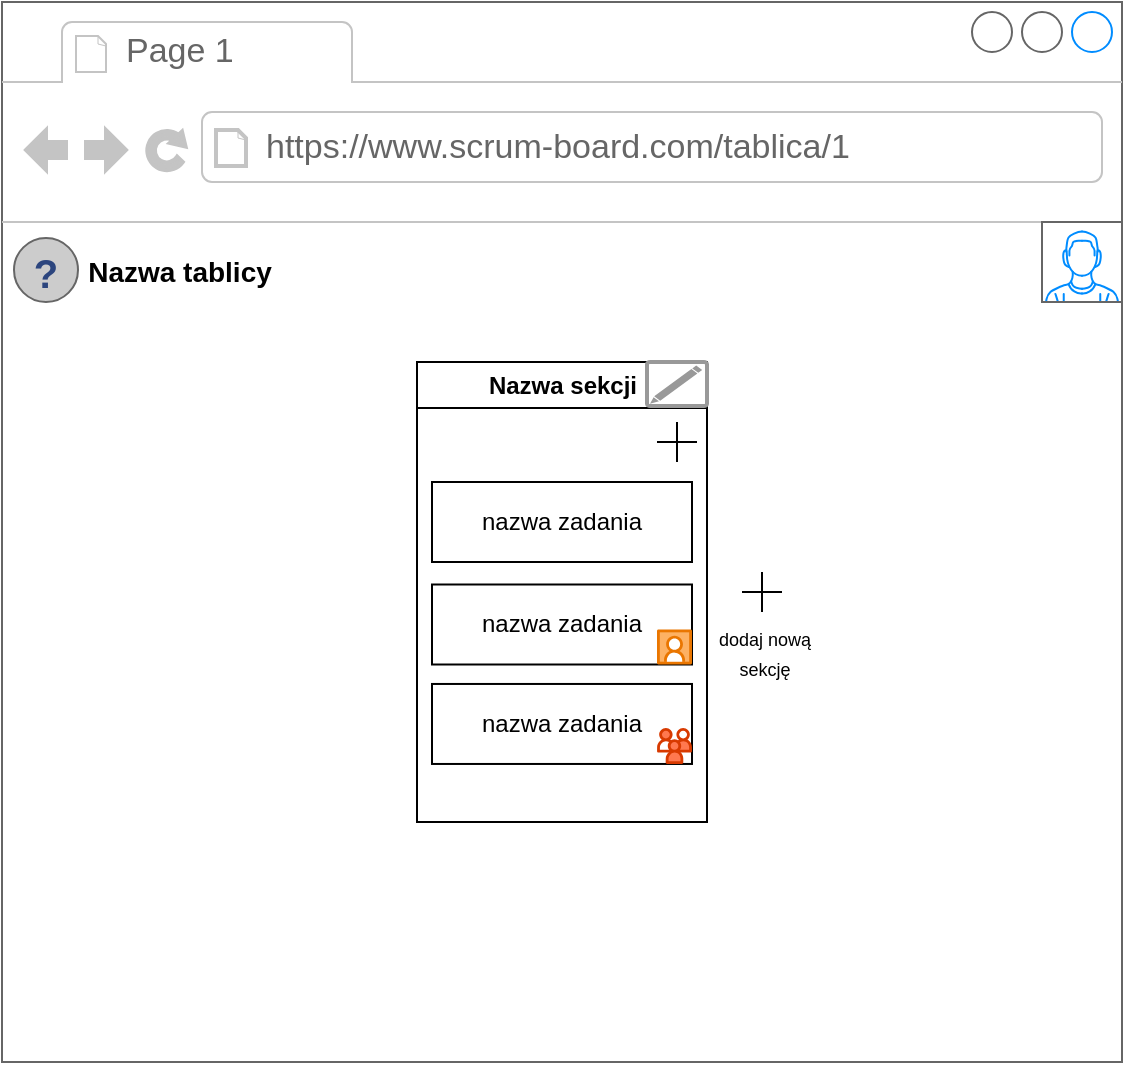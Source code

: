 <mxfile version="24.0.2" type="device" pages="2">
  <diagram name="Strona-1" id="AWiner5oOUAS1Hgjm13_">
    <mxGraphModel dx="1009" dy="550" grid="1" gridSize="10" guides="1" tooltips="1" connect="1" arrows="1" fold="1" page="1" pageScale="1" pageWidth="827" pageHeight="1169" math="0" shadow="0">
      <root>
        <mxCell id="0" />
        <mxCell id="1" parent="0" />
        <mxCell id="_uGei1udF8YWrSWECQ0q-1" value="" style="strokeWidth=1;shadow=0;dashed=0;align=center;html=1;shape=mxgraph.mockup.containers.browserWindow;rSize=0;strokeColor=#666666;strokeColor2=#008cff;strokeColor3=#c4c4c4;mainText=,;recursiveResize=0;" vertex="1" parent="1">
          <mxGeometry x="170" y="80" width="560" height="530" as="geometry" />
        </mxCell>
        <mxCell id="_uGei1udF8YWrSWECQ0q-2" value="Page 1" style="strokeWidth=1;shadow=0;dashed=0;align=center;html=1;shape=mxgraph.mockup.containers.anchor;fontSize=17;fontColor=#666666;align=left;whiteSpace=wrap;" vertex="1" parent="_uGei1udF8YWrSWECQ0q-1">
          <mxGeometry x="60" y="12" width="110" height="26" as="geometry" />
        </mxCell>
        <mxCell id="_uGei1udF8YWrSWECQ0q-3" value="https://www.scrum-board.com/tablica/1" style="strokeWidth=1;shadow=0;dashed=0;align=center;html=1;shape=mxgraph.mockup.containers.anchor;rSize=0;fontSize=17;fontColor=#666666;align=left;" vertex="1" parent="_uGei1udF8YWrSWECQ0q-1">
          <mxGeometry x="130" y="60" width="250" height="26" as="geometry" />
        </mxCell>
        <mxCell id="_uGei1udF8YWrSWECQ0q-4" value="" style="verticalLabelPosition=bottom;shadow=0;dashed=0;align=center;html=1;verticalAlign=top;strokeWidth=1;shape=mxgraph.mockup.containers.userMale;strokeColor=#666666;strokeColor2=#008cff;" vertex="1" parent="_uGei1udF8YWrSWECQ0q-1">
          <mxGeometry x="520" y="110" width="40" height="40" as="geometry" />
        </mxCell>
        <mxCell id="_uGei1udF8YWrSWECQ0q-5" value="" style="strokeWidth=1;shadow=0;dashed=0;align=center;html=1;shape=mxgraph.mockup.forms.anchor;align=right;spacingRight=2;fontColor=#666666;" vertex="1" parent="_uGei1udF8YWrSWECQ0q-1">
          <mxGeometry x="60" y="200" width="50" height="18" as="geometry" />
        </mxCell>
        <mxCell id="_uGei1udF8YWrSWECQ0q-6" value="" style="strokeWidth=1;shadow=0;dashed=0;align=center;html=1;shape=mxgraph.mockup.forms.anchor;align=right;spacingRight=2;fontColor=#666666;" vertex="1" parent="_uGei1udF8YWrSWECQ0q-1">
          <mxGeometry x="60" y="230" width="50" height="18" as="geometry" />
        </mxCell>
        <mxCell id="_uGei1udF8YWrSWECQ0q-7" value="" style="verticalLabelPosition=bottom;shadow=0;dashed=0;align=center;html=1;verticalAlign=top;strokeWidth=1;shape=mxgraph.mockup.misc.help_icon;" vertex="1" parent="_uGei1udF8YWrSWECQ0q-1">
          <mxGeometry x="6" y="118" width="32" height="32" as="geometry" />
        </mxCell>
        <mxCell id="_uGei1udF8YWrSWECQ0q-8" value="&lt;font style=&quot;font-size: 14px;&quot;&gt;&lt;b&gt;Nazwa tablicy&lt;/b&gt;&lt;/font&gt;" style="text;html=1;align=center;verticalAlign=middle;whiteSpace=wrap;rounded=0;" vertex="1" parent="_uGei1udF8YWrSWECQ0q-1">
          <mxGeometry x="38" y="120" width="102" height="30" as="geometry" />
        </mxCell>
        <mxCell id="_uGei1udF8YWrSWECQ0q-9" value="Nazwa sekcji" style="swimlane;whiteSpace=wrap;html=1;" vertex="1" parent="_uGei1udF8YWrSWECQ0q-1">
          <mxGeometry x="207.5" y="180" width="145" height="230" as="geometry">
            <mxRectangle x="215" y="200" width="110" height="30" as="alternateBounds" />
          </mxGeometry>
        </mxCell>
        <mxCell id="_uGei1udF8YWrSWECQ0q-23" value="" style="strokeColor=#999999;verticalLabelPosition=bottom;shadow=0;dashed=0;verticalAlign=top;strokeWidth=2;html=1;shape=mxgraph.mockup.misc.editIcon;" vertex="1" parent="_uGei1udF8YWrSWECQ0q-9">
          <mxGeometry x="115" width="30" height="22" as="geometry" />
        </mxCell>
        <mxCell id="_uGei1udF8YWrSWECQ0q-24" value="" style="endArrow=none;html=1;rounded=0;" edge="1" parent="_uGei1udF8YWrSWECQ0q-9">
          <mxGeometry width="50" height="50" relative="1" as="geometry">
            <mxPoint x="130" y="50" as="sourcePoint" />
            <mxPoint x="130" y="30" as="targetPoint" />
          </mxGeometry>
        </mxCell>
        <mxCell id="_uGei1udF8YWrSWECQ0q-25" value="" style="endArrow=none;html=1;rounded=0;" edge="1" parent="_uGei1udF8YWrSWECQ0q-9">
          <mxGeometry width="50" height="50" relative="1" as="geometry">
            <mxPoint x="140" y="40" as="sourcePoint" />
            <mxPoint x="120" y="40" as="targetPoint" />
          </mxGeometry>
        </mxCell>
        <mxCell id="GWQSPsQ6j5qwBg4k7zmW-1" value="nazwa zadania" style="rounded=0;whiteSpace=wrap;html=1;" vertex="1" parent="_uGei1udF8YWrSWECQ0q-9">
          <mxGeometry x="7.5" y="60" width="130" height="40" as="geometry" />
        </mxCell>
        <mxCell id="GWQSPsQ6j5qwBg4k7zmW-3" value="nazwa zadania" style="rounded=0;whiteSpace=wrap;html=1;" vertex="1" parent="_uGei1udF8YWrSWECQ0q-9">
          <mxGeometry x="7.5" y="111.25" width="130" height="40" as="geometry" />
        </mxCell>
        <mxCell id="GWQSPsQ6j5qwBg4k7zmW-4" value="nazwa zadania" style="rounded=0;whiteSpace=wrap;html=1;" vertex="1" parent="_uGei1udF8YWrSWECQ0q-9">
          <mxGeometry x="7.5" y="160.98" width="130" height="40" as="geometry" />
        </mxCell>
        <mxCell id="GWQSPsQ6j5qwBg4k7zmW-6" value="" style="verticalLabelPosition=bottom;aspect=fixed;html=1;shape=mxgraph.salesforce.social_studio;" vertex="1" parent="_uGei1udF8YWrSWECQ0q-9">
          <mxGeometry x="120" y="133.75" width="17.5" height="17.5" as="geometry" />
        </mxCell>
        <mxCell id="GWQSPsQ6j5qwBg4k7zmW-5" value="" style="verticalLabelPosition=bottom;aspect=fixed;html=1;shape=mxgraph.salesforce.employees;" vertex="1" parent="_uGei1udF8YWrSWECQ0q-9">
          <mxGeometry x="120" y="182.94" width="17.5" height="18.04" as="geometry" />
        </mxCell>
        <mxCell id="_uGei1udF8YWrSWECQ0q-39" value="" style="endArrow=none;html=1;rounded=0;" edge="1" parent="_uGei1udF8YWrSWECQ0q-1">
          <mxGeometry width="50" height="50" relative="1" as="geometry">
            <mxPoint x="380" y="305" as="sourcePoint" />
            <mxPoint x="380" y="285" as="targetPoint" />
          </mxGeometry>
        </mxCell>
        <mxCell id="_uGei1udF8YWrSWECQ0q-40" value="" style="endArrow=none;html=1;rounded=0;" edge="1" parent="_uGei1udF8YWrSWECQ0q-1">
          <mxGeometry width="50" height="50" relative="1" as="geometry">
            <mxPoint x="390" y="295" as="sourcePoint" />
            <mxPoint x="370" y="295" as="targetPoint" />
          </mxGeometry>
        </mxCell>
        <mxCell id="_uGei1udF8YWrSWECQ0q-41" value="&lt;font style=&quot;font-size: 9px;&quot;&gt;dodaj nową sekcję&lt;/font&gt;" style="text;html=1;align=center;verticalAlign=middle;whiteSpace=wrap;rounded=0;strokeWidth=1;" vertex="1" parent="_uGei1udF8YWrSWECQ0q-1">
          <mxGeometry x="353" y="310" width="57" height="30" as="geometry" />
        </mxCell>
      </root>
    </mxGraphModel>
  </diagram>
  <diagram id="fLcif_8BohK0dgldnZe7" name="Strona-2">
    <mxGraphModel dx="1009" dy="550" grid="1" gridSize="10" guides="1" tooltips="1" connect="1" arrows="1" fold="1" page="1" pageScale="1" pageWidth="827" pageHeight="1169" math="0" shadow="0">
      <root>
        <mxCell id="0" />
        <mxCell id="1" parent="0" />
        <mxCell id="6Ro5PVa6fDe5Ohe-M9_j-1" value="" style="strokeWidth=1;shadow=0;dashed=0;align=center;html=1;shape=mxgraph.mockup.containers.browserWindow;rSize=0;strokeColor=#666666;strokeColor2=#008cff;strokeColor3=#c4c4c4;mainText=,;recursiveResize=0;" vertex="1" parent="1">
          <mxGeometry x="134" y="30" width="560" height="485" as="geometry" />
        </mxCell>
        <mxCell id="6Ro5PVa6fDe5Ohe-M9_j-2" value="Page 1" style="strokeWidth=1;shadow=0;dashed=0;align=center;html=1;shape=mxgraph.mockup.containers.anchor;fontSize=17;fontColor=#666666;align=left;whiteSpace=wrap;" vertex="1" parent="6Ro5PVa6fDe5Ohe-M9_j-1">
          <mxGeometry x="60" y="12" width="110" height="26" as="geometry" />
        </mxCell>
        <mxCell id="6Ro5PVa6fDe5Ohe-M9_j-3" value="https://www.scrum-board.com/tablica/1" style="strokeWidth=1;shadow=0;dashed=0;align=center;html=1;shape=mxgraph.mockup.containers.anchor;rSize=0;fontSize=17;fontColor=#666666;align=left;" vertex="1" parent="6Ro5PVa6fDe5Ohe-M9_j-1">
          <mxGeometry x="130" y="60" width="250" height="26" as="geometry" />
        </mxCell>
        <mxCell id="6Ro5PVa6fDe5Ohe-M9_j-4" value="" style="verticalLabelPosition=bottom;shadow=0;dashed=0;align=center;html=1;verticalAlign=top;strokeWidth=1;shape=mxgraph.mockup.containers.userMale;strokeColor=#666666;strokeColor2=#008cff;" vertex="1" parent="6Ro5PVa6fDe5Ohe-M9_j-1">
          <mxGeometry x="520" y="110" width="40" height="40" as="geometry" />
        </mxCell>
        <mxCell id="6Ro5PVa6fDe5Ohe-M9_j-5" value="" style="strokeWidth=1;shadow=0;dashed=0;align=center;html=1;shape=mxgraph.mockup.forms.anchor;align=right;spacingRight=2;fontColor=#666666;" vertex="1" parent="6Ro5PVa6fDe5Ohe-M9_j-1">
          <mxGeometry x="60" y="200" width="50" height="18" as="geometry" />
        </mxCell>
        <mxCell id="6Ro5PVa6fDe5Ohe-M9_j-6" value="" style="strokeWidth=1;shadow=0;dashed=0;align=center;html=1;shape=mxgraph.mockup.forms.anchor;align=right;spacingRight=2;fontColor=#666666;" vertex="1" parent="6Ro5PVa6fDe5Ohe-M9_j-1">
          <mxGeometry x="60" y="230" width="50" height="18" as="geometry" />
        </mxCell>
        <mxCell id="6Ro5PVa6fDe5Ohe-M9_j-7" value="" style="verticalLabelPosition=bottom;shadow=0;dashed=0;align=center;html=1;verticalAlign=top;strokeWidth=1;shape=mxgraph.mockup.misc.help_icon;" vertex="1" parent="6Ro5PVa6fDe5Ohe-M9_j-1">
          <mxGeometry x="6" y="118" width="32" height="32" as="geometry" />
        </mxCell>
        <mxCell id="6Ro5PVa6fDe5Ohe-M9_j-8" value="&lt;font style=&quot;font-size: 14px;&quot;&gt;&lt;b&gt;Nazwa tablicy&lt;/b&gt;&lt;/font&gt;" style="text;html=1;align=center;verticalAlign=middle;whiteSpace=wrap;rounded=0;" vertex="1" parent="6Ro5PVa6fDe5Ohe-M9_j-1">
          <mxGeometry x="38" y="120" width="102" height="30" as="geometry" />
        </mxCell>
        <mxCell id="6Ro5PVa6fDe5Ohe-M9_j-12" value="" style="strokeWidth=1;shadow=0;dashed=0;align=center;html=1;shape=mxgraph.mockup.containers.rrect;rSize=0;strokeColor=#666666;fontColor=#666666;fontSize=17;verticalAlign=top;whiteSpace=wrap;fillColor=#ffffff;spacingTop=32;" vertex="1" parent="6Ro5PVa6fDe5Ohe-M9_j-1">
          <mxGeometry x="155" y="173" width="250" height="140" as="geometry" />
        </mxCell>
        <mxCell id="6Ro5PVa6fDe5Ohe-M9_j-13" value="Tworzenie sekcji" style="strokeWidth=1;shadow=0;dashed=0;align=center;html=1;shape=mxgraph.mockup.containers.rrect;rSize=0;fontSize=17;fontColor=#666666;strokeColor=#666666;align=left;spacingLeft=8;fillColor=none;resizeWidth=1;whiteSpace=wrap;" vertex="1" parent="6Ro5PVa6fDe5Ohe-M9_j-12">
          <mxGeometry width="250" height="30" relative="1" as="geometry" />
        </mxCell>
        <mxCell id="6Ro5PVa6fDe5Ohe-M9_j-16" value="utwórz" style="strokeWidth=1;shadow=0;dashed=0;align=center;html=1;shape=mxgraph.mockup.containers.rrect;rSize=0;fontSize=16;fontColor=#666666;strokeColor=#c4c4c4;whiteSpace=wrap;fillColor=none;" vertex="1" parent="6Ro5PVa6fDe5Ohe-M9_j-12">
          <mxGeometry x="0.75" y="1" width="90" height="25" relative="1" as="geometry">
            <mxPoint x="-45" y="-33" as="offset" />
          </mxGeometry>
        </mxCell>
        <mxCell id="6Ro5PVa6fDe5Ohe-M9_j-17" value="Nazwa" style="text;html=1;align=center;verticalAlign=middle;whiteSpace=wrap;rounded=0;" vertex="1" parent="6Ro5PVa6fDe5Ohe-M9_j-12">
          <mxGeometry x="5" y="55" width="60" height="30" as="geometry" />
        </mxCell>
        <mxCell id="6Ro5PVa6fDe5Ohe-M9_j-18" value="przykładowa nazwa" style="strokeWidth=1;shadow=0;dashed=0;align=center;html=1;shape=mxgraph.mockup.forms.pwField;strokeColor=#999999;mainText=;align=left;fontColor=#666666;fontSize=17;spacingLeft=3;" vertex="1" parent="6Ro5PVa6fDe5Ohe-M9_j-12">
          <mxGeometry x="65" y="55" width="175" height="30" as="geometry" />
        </mxCell>
        <mxCell id="6Ro5PVa6fDe5Ohe-M9_j-20" value="" style="verticalLabelPosition=bottom;verticalAlign=top;html=1;shape=mxgraph.basic.x" vertex="1" parent="6Ro5PVa6fDe5Ohe-M9_j-12">
          <mxGeometry x="226" width="24" height="20" as="geometry" />
        </mxCell>
        <mxCell id="VHgBOdcvr8KjCzx9gJPn-1" value="" style="strokeWidth=1;shadow=0;dashed=0;align=center;html=1;shape=mxgraph.mockup.containers.browserWindow;rSize=0;strokeColor=#666666;strokeColor2=#008cff;strokeColor3=#c4c4c4;mainText=,;recursiveResize=0;" vertex="1" parent="1">
          <mxGeometry x="134" y="540" width="560" height="485" as="geometry" />
        </mxCell>
        <mxCell id="VHgBOdcvr8KjCzx9gJPn-2" value="Page 1" style="strokeWidth=1;shadow=0;dashed=0;align=center;html=1;shape=mxgraph.mockup.containers.anchor;fontSize=17;fontColor=#666666;align=left;whiteSpace=wrap;" vertex="1" parent="VHgBOdcvr8KjCzx9gJPn-1">
          <mxGeometry x="60" y="12" width="110" height="26" as="geometry" />
        </mxCell>
        <mxCell id="VHgBOdcvr8KjCzx9gJPn-3" value="https://www.scrum-board.com/tablica/1" style="strokeWidth=1;shadow=0;dashed=0;align=center;html=1;shape=mxgraph.mockup.containers.anchor;rSize=0;fontSize=17;fontColor=#666666;align=left;" vertex="1" parent="VHgBOdcvr8KjCzx9gJPn-1">
          <mxGeometry x="130" y="60" width="250" height="26" as="geometry" />
        </mxCell>
        <mxCell id="VHgBOdcvr8KjCzx9gJPn-4" value="" style="verticalLabelPosition=bottom;shadow=0;dashed=0;align=center;html=1;verticalAlign=top;strokeWidth=1;shape=mxgraph.mockup.containers.userMale;strokeColor=#666666;strokeColor2=#008cff;" vertex="1" parent="VHgBOdcvr8KjCzx9gJPn-1">
          <mxGeometry x="520" y="110" width="40" height="40" as="geometry" />
        </mxCell>
        <mxCell id="VHgBOdcvr8KjCzx9gJPn-5" value="" style="strokeWidth=1;shadow=0;dashed=0;align=center;html=1;shape=mxgraph.mockup.forms.anchor;align=right;spacingRight=2;fontColor=#666666;" vertex="1" parent="VHgBOdcvr8KjCzx9gJPn-1">
          <mxGeometry x="60" y="200" width="50" height="18" as="geometry" />
        </mxCell>
        <mxCell id="VHgBOdcvr8KjCzx9gJPn-6" value="" style="strokeWidth=1;shadow=0;dashed=0;align=center;html=1;shape=mxgraph.mockup.forms.anchor;align=right;spacingRight=2;fontColor=#666666;" vertex="1" parent="VHgBOdcvr8KjCzx9gJPn-1">
          <mxGeometry x="60" y="230" width="50" height="18" as="geometry" />
        </mxCell>
        <mxCell id="VHgBOdcvr8KjCzx9gJPn-7" value="" style="verticalLabelPosition=bottom;shadow=0;dashed=0;align=center;html=1;verticalAlign=top;strokeWidth=1;shape=mxgraph.mockup.misc.help_icon;" vertex="1" parent="VHgBOdcvr8KjCzx9gJPn-1">
          <mxGeometry x="6" y="118" width="32" height="32" as="geometry" />
        </mxCell>
        <mxCell id="VHgBOdcvr8KjCzx9gJPn-8" value="&lt;font style=&quot;font-size: 14px;&quot;&gt;&lt;b&gt;Nazwa tablicy&lt;/b&gt;&lt;/font&gt;" style="text;html=1;align=center;verticalAlign=middle;whiteSpace=wrap;rounded=0;" vertex="1" parent="VHgBOdcvr8KjCzx9gJPn-1">
          <mxGeometry x="38" y="120" width="102" height="30" as="geometry" />
        </mxCell>
        <mxCell id="VHgBOdcvr8KjCzx9gJPn-9" value="Nazwa sekcji" style="swimlane;whiteSpace=wrap;html=1;" vertex="1" parent="VHgBOdcvr8KjCzx9gJPn-1">
          <mxGeometry x="215" y="200" width="130" height="200" as="geometry" />
        </mxCell>
        <mxCell id="12Rim2TNoNShVMnvjZ4n-1" value="" style="strokeWidth=1;shadow=0;dashed=0;align=center;html=1;shape=mxgraph.mockup.containers.browserWindow;rSize=0;strokeColor=#666666;strokeColor2=#008cff;strokeColor3=#c4c4c4;mainText=,;recursiveResize=0;" vertex="1" parent="1">
          <mxGeometry x="134" y="1050" width="560" height="485" as="geometry" />
        </mxCell>
        <mxCell id="12Rim2TNoNShVMnvjZ4n-2" value="Page 1" style="strokeWidth=1;shadow=0;dashed=0;align=center;html=1;shape=mxgraph.mockup.containers.anchor;fontSize=17;fontColor=#666666;align=left;whiteSpace=wrap;" vertex="1" parent="12Rim2TNoNShVMnvjZ4n-1">
          <mxGeometry x="60" y="12" width="110" height="26" as="geometry" />
        </mxCell>
        <mxCell id="12Rim2TNoNShVMnvjZ4n-3" value="https://www.scrum-board.com/tablica/1" style="strokeWidth=1;shadow=0;dashed=0;align=center;html=1;shape=mxgraph.mockup.containers.anchor;rSize=0;fontSize=17;fontColor=#666666;align=left;" vertex="1" parent="12Rim2TNoNShVMnvjZ4n-1">
          <mxGeometry x="130" y="60" width="250" height="26" as="geometry" />
        </mxCell>
        <mxCell id="12Rim2TNoNShVMnvjZ4n-4" value="" style="verticalLabelPosition=bottom;shadow=0;dashed=0;align=center;html=1;verticalAlign=top;strokeWidth=1;shape=mxgraph.mockup.containers.userMale;strokeColor=#666666;strokeColor2=#008cff;" vertex="1" parent="12Rim2TNoNShVMnvjZ4n-1">
          <mxGeometry x="520" y="110" width="40" height="40" as="geometry" />
        </mxCell>
        <mxCell id="12Rim2TNoNShVMnvjZ4n-5" value="" style="strokeWidth=1;shadow=0;dashed=0;align=center;html=1;shape=mxgraph.mockup.forms.anchor;align=right;spacingRight=2;fontColor=#666666;" vertex="1" parent="12Rim2TNoNShVMnvjZ4n-1">
          <mxGeometry x="60" y="200" width="50" height="18" as="geometry" />
        </mxCell>
        <mxCell id="12Rim2TNoNShVMnvjZ4n-6" value="" style="strokeWidth=1;shadow=0;dashed=0;align=center;html=1;shape=mxgraph.mockup.forms.anchor;align=right;spacingRight=2;fontColor=#666666;" vertex="1" parent="12Rim2TNoNShVMnvjZ4n-1">
          <mxGeometry x="60" y="230" width="50" height="18" as="geometry" />
        </mxCell>
        <mxCell id="12Rim2TNoNShVMnvjZ4n-7" value="" style="verticalLabelPosition=bottom;shadow=0;dashed=0;align=center;html=1;verticalAlign=top;strokeWidth=1;shape=mxgraph.mockup.misc.help_icon;" vertex="1" parent="12Rim2TNoNShVMnvjZ4n-1">
          <mxGeometry x="6" y="118" width="32" height="32" as="geometry" />
        </mxCell>
        <mxCell id="12Rim2TNoNShVMnvjZ4n-8" value="&lt;font style=&quot;font-size: 14px;&quot;&gt;&lt;b&gt;Nazwa tablicy&lt;/b&gt;&lt;/font&gt;" style="text;html=1;align=center;verticalAlign=middle;whiteSpace=wrap;rounded=0;" vertex="1" parent="12Rim2TNoNShVMnvjZ4n-1">
          <mxGeometry x="38" y="120" width="102" height="30" as="geometry" />
        </mxCell>
        <mxCell id="12Rim2TNoNShVMnvjZ4n-9" value="Nazwa sekcji" style="swimlane;whiteSpace=wrap;html=1;" vertex="1" parent="12Rim2TNoNShVMnvjZ4n-1">
          <mxGeometry x="207.5" y="180" width="145" height="230" as="geometry">
            <mxRectangle x="215" y="200" width="110" height="30" as="alternateBounds" />
          </mxGeometry>
        </mxCell>
        <mxCell id="12Rim2TNoNShVMnvjZ4n-10" value="" style="strokeColor=#999999;verticalLabelPosition=bottom;shadow=0;dashed=0;verticalAlign=top;strokeWidth=2;html=1;shape=mxgraph.mockup.misc.editIcon;" vertex="1" parent="12Rim2TNoNShVMnvjZ4n-9">
          <mxGeometry x="115" width="30" height="22" as="geometry" />
        </mxCell>
        <mxCell id="12Rim2TNoNShVMnvjZ4n-11" value="" style="endArrow=none;html=1;rounded=0;" edge="1" parent="12Rim2TNoNShVMnvjZ4n-9">
          <mxGeometry width="50" height="50" relative="1" as="geometry">
            <mxPoint x="130" y="50" as="sourcePoint" />
            <mxPoint x="130" y="30" as="targetPoint" />
          </mxGeometry>
        </mxCell>
        <mxCell id="12Rim2TNoNShVMnvjZ4n-12" value="" style="endArrow=none;html=1;rounded=0;" edge="1" parent="12Rim2TNoNShVMnvjZ4n-9">
          <mxGeometry width="50" height="50" relative="1" as="geometry">
            <mxPoint x="140" y="40" as="sourcePoint" />
            <mxPoint x="120" y="40" as="targetPoint" />
          </mxGeometry>
        </mxCell>
        <mxCell id="12Rim2TNoNShVMnvjZ4n-13" value="" style="endArrow=none;html=1;rounded=0;" edge="1" parent="12Rim2TNoNShVMnvjZ4n-1">
          <mxGeometry width="50" height="50" relative="1" as="geometry">
            <mxPoint x="380" y="305" as="sourcePoint" />
            <mxPoint x="380" y="285" as="targetPoint" />
          </mxGeometry>
        </mxCell>
        <mxCell id="12Rim2TNoNShVMnvjZ4n-14" value="" style="endArrow=none;html=1;rounded=0;" edge="1" parent="12Rim2TNoNShVMnvjZ4n-1">
          <mxGeometry width="50" height="50" relative="1" as="geometry">
            <mxPoint x="390" y="295" as="sourcePoint" />
            <mxPoint x="370" y="295" as="targetPoint" />
          </mxGeometry>
        </mxCell>
        <mxCell id="12Rim2TNoNShVMnvjZ4n-15" value="&lt;font style=&quot;font-size: 9px;&quot;&gt;dodaj nową sekcję&lt;/font&gt;" style="text;html=1;align=center;verticalAlign=middle;whiteSpace=wrap;rounded=0;strokeWidth=1;" vertex="1" parent="12Rim2TNoNShVMnvjZ4n-1">
          <mxGeometry x="353" y="310" width="57" height="30" as="geometry" />
        </mxCell>
        <mxCell id="0KPcROpQQyLLNyKI4xY6-1" value="" style="strokeWidth=1;shadow=0;dashed=0;align=center;html=1;shape=mxgraph.mockup.containers.browserWindow;rSize=0;strokeColor=#666666;strokeColor2=#008cff;strokeColor3=#c4c4c4;mainText=,;recursiveResize=0;" vertex="1" parent="1">
          <mxGeometry x="134" y="1560" width="560" height="530" as="geometry" />
        </mxCell>
        <mxCell id="0KPcROpQQyLLNyKI4xY6-2" value="Page 1" style="strokeWidth=1;shadow=0;dashed=0;align=center;html=1;shape=mxgraph.mockup.containers.anchor;fontSize=17;fontColor=#666666;align=left;whiteSpace=wrap;" vertex="1" parent="0KPcROpQQyLLNyKI4xY6-1">
          <mxGeometry x="60" y="12" width="110" height="26" as="geometry" />
        </mxCell>
        <mxCell id="0KPcROpQQyLLNyKI4xY6-3" value="https://www.scrum-board.com/tablica/1" style="strokeWidth=1;shadow=0;dashed=0;align=center;html=1;shape=mxgraph.mockup.containers.anchor;rSize=0;fontSize=17;fontColor=#666666;align=left;" vertex="1" parent="0KPcROpQQyLLNyKI4xY6-1">
          <mxGeometry x="130" y="60" width="250" height="26" as="geometry" />
        </mxCell>
        <mxCell id="0KPcROpQQyLLNyKI4xY6-4" value="" style="verticalLabelPosition=bottom;shadow=0;dashed=0;align=center;html=1;verticalAlign=top;strokeWidth=1;shape=mxgraph.mockup.containers.userMale;strokeColor=#666666;strokeColor2=#008cff;" vertex="1" parent="0KPcROpQQyLLNyKI4xY6-1">
          <mxGeometry x="520" y="110" width="40" height="40" as="geometry" />
        </mxCell>
        <mxCell id="0KPcROpQQyLLNyKI4xY6-5" value="" style="strokeWidth=1;shadow=0;dashed=0;align=center;html=1;shape=mxgraph.mockup.forms.anchor;align=right;spacingRight=2;fontColor=#666666;" vertex="1" parent="0KPcROpQQyLLNyKI4xY6-1">
          <mxGeometry x="60" y="200" width="50" height="18" as="geometry" />
        </mxCell>
        <mxCell id="0KPcROpQQyLLNyKI4xY6-6" value="" style="strokeWidth=1;shadow=0;dashed=0;align=center;html=1;shape=mxgraph.mockup.forms.anchor;align=right;spacingRight=2;fontColor=#666666;" vertex="1" parent="0KPcROpQQyLLNyKI4xY6-1">
          <mxGeometry x="60" y="230" width="50" height="18" as="geometry" />
        </mxCell>
        <mxCell id="0KPcROpQQyLLNyKI4xY6-7" value="" style="verticalLabelPosition=bottom;shadow=0;dashed=0;align=center;html=1;verticalAlign=top;strokeWidth=1;shape=mxgraph.mockup.misc.help_icon;" vertex="1" parent="0KPcROpQQyLLNyKI4xY6-1">
          <mxGeometry x="6" y="118" width="32" height="32" as="geometry" />
        </mxCell>
        <mxCell id="0KPcROpQQyLLNyKI4xY6-8" value="&lt;font style=&quot;font-size: 14px;&quot;&gt;&lt;b&gt;Nazwa tablicy&lt;/b&gt;&lt;/font&gt;" style="text;html=1;align=center;verticalAlign=middle;whiteSpace=wrap;rounded=0;" vertex="1" parent="0KPcROpQQyLLNyKI4xY6-1">
          <mxGeometry x="38" y="120" width="102" height="30" as="geometry" />
        </mxCell>
        <mxCell id="0KPcROpQQyLLNyKI4xY6-9" value="Nazwa sekcji" style="swimlane;whiteSpace=wrap;html=1;" vertex="1" parent="0KPcROpQQyLLNyKI4xY6-1">
          <mxGeometry x="207.5" y="180" width="145" height="230" as="geometry">
            <mxRectangle x="215" y="200" width="110" height="30" as="alternateBounds" />
          </mxGeometry>
        </mxCell>
        <mxCell id="0KPcROpQQyLLNyKI4xY6-10" value="" style="strokeColor=#999999;verticalLabelPosition=bottom;shadow=0;dashed=0;verticalAlign=top;strokeWidth=2;html=1;shape=mxgraph.mockup.misc.editIcon;" vertex="1" parent="0KPcROpQQyLLNyKI4xY6-9">
          <mxGeometry x="115" width="30" height="22" as="geometry" />
        </mxCell>
        <mxCell id="0KPcROpQQyLLNyKI4xY6-11" value="" style="endArrow=none;html=1;rounded=0;" edge="1" parent="0KPcROpQQyLLNyKI4xY6-9">
          <mxGeometry width="50" height="50" relative="1" as="geometry">
            <mxPoint x="130" y="50" as="sourcePoint" />
            <mxPoint x="130" y="30" as="targetPoint" />
          </mxGeometry>
        </mxCell>
        <mxCell id="0KPcROpQQyLLNyKI4xY6-12" value="" style="endArrow=none;html=1;rounded=0;" edge="1" parent="0KPcROpQQyLLNyKI4xY6-9">
          <mxGeometry width="50" height="50" relative="1" as="geometry">
            <mxPoint x="140" y="40" as="sourcePoint" />
            <mxPoint x="120" y="40" as="targetPoint" />
          </mxGeometry>
        </mxCell>
        <mxCell id="0KPcROpQQyLLNyKI4xY6-13" value="" style="endArrow=none;html=1;rounded=0;" edge="1" parent="0KPcROpQQyLLNyKI4xY6-1">
          <mxGeometry width="50" height="50" relative="1" as="geometry">
            <mxPoint x="380" y="305" as="sourcePoint" />
            <mxPoint x="380" y="285" as="targetPoint" />
          </mxGeometry>
        </mxCell>
        <mxCell id="0KPcROpQQyLLNyKI4xY6-14" value="" style="endArrow=none;html=1;rounded=0;" edge="1" parent="0KPcROpQQyLLNyKI4xY6-1">
          <mxGeometry width="50" height="50" relative="1" as="geometry">
            <mxPoint x="390" y="295" as="sourcePoint" />
            <mxPoint x="370" y="295" as="targetPoint" />
          </mxGeometry>
        </mxCell>
        <mxCell id="0KPcROpQQyLLNyKI4xY6-15" value="&lt;font style=&quot;font-size: 9px;&quot;&gt;dodaj nową sekcję&lt;/font&gt;" style="text;html=1;align=center;verticalAlign=middle;whiteSpace=wrap;rounded=0;strokeWidth=1;" vertex="1" parent="0KPcROpQQyLLNyKI4xY6-1">
          <mxGeometry x="353" y="310" width="57" height="30" as="geometry" />
        </mxCell>
        <mxCell id="0KPcROpQQyLLNyKI4xY6-16" value="" style="strokeWidth=1;shadow=0;dashed=0;align=center;html=1;shape=mxgraph.mockup.containers.rrect;rSize=0;strokeColor=#666666;fontColor=#666666;fontSize=17;verticalAlign=top;whiteSpace=wrap;fillColor=#ffffff;spacingTop=32;" vertex="1" parent="0KPcROpQQyLLNyKI4xY6-1">
          <mxGeometry x="80" y="160" width="430" height="320" as="geometry" />
        </mxCell>
        <mxCell id="0KPcROpQQyLLNyKI4xY6-17" value="Tworzenie zadania" style="strokeWidth=1;shadow=0;dashed=0;align=center;html=1;shape=mxgraph.mockup.containers.rrect;rSize=0;fontSize=17;fontColor=#666666;strokeColor=#666666;align=left;spacingLeft=8;fillColor=none;resizeWidth=1;whiteSpace=wrap;" vertex="1" parent="0KPcROpQQyLLNyKI4xY6-16">
          <mxGeometry width="430" height="30" relative="1" as="geometry" />
        </mxCell>
        <mxCell id="0KPcROpQQyLLNyKI4xY6-18" value="utwórz" style="strokeWidth=1;shadow=0;dashed=0;align=center;html=1;shape=mxgraph.mockup.containers.rrect;rSize=0;fontSize=16;fontColor=#666666;strokeColor=#c4c4c4;whiteSpace=wrap;fillColor=none;" vertex="1" parent="0KPcROpQQyLLNyKI4xY6-16">
          <mxGeometry x="0.75" y="1" width="90" height="25" relative="1" as="geometry">
            <mxPoint x="8" y="-33" as="offset" />
          </mxGeometry>
        </mxCell>
        <mxCell id="0KPcROpQQyLLNyKI4xY6-19" value="" style="verticalLabelPosition=bottom;verticalAlign=top;html=1;shape=mxgraph.basic.x" vertex="1" parent="0KPcROpQQyLLNyKI4xY6-16">
          <mxGeometry x="406" width="24" height="30" as="geometry" />
        </mxCell>
        <mxCell id="0KPcROpQQyLLNyKI4xY6-20" value="nazwa zadania" style="strokeWidth=1;shadow=0;dashed=0;align=center;html=1;shape=mxgraph.mockup.text.textBox;fontColor=#666666;align=left;fontSize=17;spacingLeft=4;spacingTop=-3;whiteSpace=wrap;strokeColor=#666666;mainText=" vertex="1" parent="0KPcROpQQyLLNyKI4xY6-16">
          <mxGeometry x="93" y="74.8" width="317" height="32.8" as="geometry" />
        </mxCell>
        <mxCell id="0KPcROpQQyLLNyKI4xY6-21" value="Nazwa" style="text;html=1;align=center;verticalAlign=middle;whiteSpace=wrap;rounded=0;" vertex="1" parent="0KPcROpQQyLLNyKI4xY6-16">
          <mxGeometry x="30" y="67.2" width="60" height="48.0" as="geometry" />
        </mxCell>
        <mxCell id="0KPcROpQQyLLNyKI4xY6-22" value="Opis" style="text;html=1;align=center;verticalAlign=middle;whiteSpace=wrap;rounded=0;" vertex="1" parent="0KPcROpQQyLLNyKI4xY6-16">
          <mxGeometry x="33" y="128.0" width="60" height="48.0" as="geometry" />
        </mxCell>
        <mxCell id="0KPcROpQQyLLNyKI4xY6-23" value="opis" style="strokeWidth=1;shadow=0;dashed=0;align=center;html=1;shape=mxgraph.mockup.text.textBox;fontColor=#666666;align=left;fontSize=17;spacingLeft=4;spacingTop=-3;whiteSpace=wrap;strokeColor=#666666;mainText=" vertex="1" parent="0KPcROpQQyLLNyKI4xY6-16">
          <mxGeometry x="93" y="128.0" width="317" height="80.0" as="geometry" />
        </mxCell>
        <mxCell id="0KPcROpQQyLLNyKI4xY6-24" value="" style="strokeWidth=1;shadow=0;dashed=0;align=center;html=1;shape=mxgraph.mockup.forms.rrect;rSize=5;strokeColor=#999999;fillColor=#ffffff;" vertex="1" parent="0KPcROpQQyLLNyKI4xY6-16">
          <mxGeometry x="93" y="218.18" width="217" height="77.21" as="geometry" />
        </mxCell>
        <mxCell id="0KPcROpQQyLLNyKI4xY6-25" value="October 2014" style="strokeWidth=1;shadow=0;dashed=0;align=center;html=1;shape=mxgraph.mockup.forms.anchor;fontColor=#999999;" vertex="1" parent="0KPcROpQQyLLNyKI4xY6-24">
          <mxGeometry x="40.688" y="3.53" width="135.625" height="8.824" as="geometry" />
        </mxCell>
        <mxCell id="0KPcROpQQyLLNyKI4xY6-26" value="&lt;" style="strokeWidth=1;shadow=0;dashed=0;align=center;html=1;shape=mxgraph.mockup.forms.rrect;rSize=4;strokeColor=#999999;fontColor=#008cff;fontSize=19;fontStyle=1;" vertex="1" parent="0KPcROpQQyLLNyKI4xY6-24">
          <mxGeometry x="10.85" y="3.53" width="33.906" height="8.824" as="geometry" />
        </mxCell>
        <mxCell id="0KPcROpQQyLLNyKI4xY6-27" value="&gt;" style="strokeWidth=1;shadow=0;dashed=0;align=center;html=1;shape=mxgraph.mockup.forms.rrect;rSize=4;strokeColor=#999999;fontColor=#008cff;fontSize=19;fontStyle=1;" vertex="1" parent="0KPcROpQQyLLNyKI4xY6-24">
          <mxGeometry x="172.244" y="3.53" width="33.906" height="8.824" as="geometry" />
        </mxCell>
        <mxCell id="0KPcROpQQyLLNyKI4xY6-28" value="Mo" style="strokeWidth=1;shadow=0;dashed=0;align=center;html=1;shape=mxgraph.mockup.forms.anchor;fontColor=#999999;" vertex="1" parent="0KPcROpQQyLLNyKI4xY6-24">
          <mxGeometry x="13.563" y="12.354" width="27.125" height="8.824" as="geometry" />
        </mxCell>
        <mxCell id="0KPcROpQQyLLNyKI4xY6-29" value="Tu" style="strokeWidth=1;shadow=0;dashed=0;align=center;html=1;shape=mxgraph.mockup.forms.anchor;fontColor=#999999;" vertex="1" parent="0KPcROpQQyLLNyKI4xY6-24">
          <mxGeometry x="40.688" y="12.354" width="27.125" height="8.824" as="geometry" />
        </mxCell>
        <mxCell id="0KPcROpQQyLLNyKI4xY6-30" value="We" style="strokeWidth=1;shadow=0;dashed=0;align=center;html=1;shape=mxgraph.mockup.forms.anchor;fontColor=#999999;" vertex="1" parent="0KPcROpQQyLLNyKI4xY6-24">
          <mxGeometry x="67.812" y="12.354" width="27.125" height="8.824" as="geometry" />
        </mxCell>
        <mxCell id="0KPcROpQQyLLNyKI4xY6-31" value="Th" style="strokeWidth=1;shadow=0;dashed=0;align=center;html=1;shape=mxgraph.mockup.forms.anchor;fontColor=#999999;" vertex="1" parent="0KPcROpQQyLLNyKI4xY6-24">
          <mxGeometry x="94.938" y="12.354" width="27.125" height="8.824" as="geometry" />
        </mxCell>
        <mxCell id="0KPcROpQQyLLNyKI4xY6-32" value="Fr" style="strokeWidth=1;shadow=0;dashed=0;align=center;html=1;shape=mxgraph.mockup.forms.anchor;fontColor=#999999;" vertex="1" parent="0KPcROpQQyLLNyKI4xY6-24">
          <mxGeometry x="122.063" y="12.354" width="27.125" height="8.824" as="geometry" />
        </mxCell>
        <mxCell id="0KPcROpQQyLLNyKI4xY6-33" value="Sa" style="strokeWidth=1;shadow=0;dashed=0;align=center;html=1;shape=mxgraph.mockup.forms.anchor;fontColor=#999999;" vertex="1" parent="0KPcROpQQyLLNyKI4xY6-24">
          <mxGeometry x="149.188" y="12.354" width="27.125" height="8.824" as="geometry" />
        </mxCell>
        <mxCell id="0KPcROpQQyLLNyKI4xY6-34" value="Su" style="strokeWidth=1;shadow=0;dashed=0;align=center;html=1;shape=mxgraph.mockup.forms.anchor;fontColor=#999999;" vertex="1" parent="0KPcROpQQyLLNyKI4xY6-24">
          <mxGeometry x="176.313" y="12.354" width="27.125" height="8.824" as="geometry" />
        </mxCell>
        <mxCell id="0KPcROpQQyLLNyKI4xY6-35" value="1" style="strokeWidth=1;shadow=0;dashed=0;align=center;html=1;shape=mxgraph.mockup.forms.rrect;rSize=0;strokeColor=#999999;fontColor=#999999;" vertex="1" parent="0KPcROpQQyLLNyKI4xY6-24">
          <mxGeometry x="13.563" y="21.178" width="27.125" height="8.824" as="geometry" />
        </mxCell>
        <mxCell id="0KPcROpQQyLLNyKI4xY6-36" value="2" style="strokeWidth=1;shadow=0;dashed=0;align=center;html=1;shape=mxgraph.mockup.forms.rrect;rSize=0;strokeColor=#999999;fontColor=#999999;" vertex="1" parent="0KPcROpQQyLLNyKI4xY6-24">
          <mxGeometry x="40.688" y="21.178" width="27.125" height="8.824" as="geometry" />
        </mxCell>
        <mxCell id="0KPcROpQQyLLNyKI4xY6-37" value="3" style="strokeWidth=1;shadow=0;dashed=0;align=center;html=1;shape=mxgraph.mockup.forms.rrect;rSize=0;strokeColor=#999999;fontColor=#999999;" vertex="1" parent="0KPcROpQQyLLNyKI4xY6-24">
          <mxGeometry x="67.812" y="21.178" width="27.125" height="8.824" as="geometry" />
        </mxCell>
        <mxCell id="0KPcROpQQyLLNyKI4xY6-38" value="4" style="strokeWidth=1;shadow=0;dashed=0;align=center;html=1;shape=mxgraph.mockup.forms.rrect;rSize=0;strokeColor=#999999;fontColor=#999999;" vertex="1" parent="0KPcROpQQyLLNyKI4xY6-24">
          <mxGeometry x="94.938" y="21.178" width="27.125" height="8.824" as="geometry" />
        </mxCell>
        <mxCell id="0KPcROpQQyLLNyKI4xY6-39" value="5" style="strokeWidth=1;shadow=0;dashed=0;align=center;html=1;shape=mxgraph.mockup.forms.rrect;rSize=0;strokeColor=#999999;fontColor=#999999;" vertex="1" parent="0KPcROpQQyLLNyKI4xY6-24">
          <mxGeometry x="122.063" y="21.178" width="27.125" height="8.824" as="geometry" />
        </mxCell>
        <mxCell id="0KPcROpQQyLLNyKI4xY6-40" value="6" style="strokeWidth=1;shadow=0;dashed=0;align=center;html=1;shape=mxgraph.mockup.forms.rrect;rSize=0;strokeColor=#999999;fontColor=#999999;" vertex="1" parent="0KPcROpQQyLLNyKI4xY6-24">
          <mxGeometry x="149.188" y="21.178" width="27.125" height="8.824" as="geometry" />
        </mxCell>
        <mxCell id="0KPcROpQQyLLNyKI4xY6-41" value="7" style="strokeWidth=1;shadow=0;dashed=0;align=center;html=1;shape=mxgraph.mockup.forms.rrect;rSize=0;strokeColor=#999999;fontColor=#999999;" vertex="1" parent="0KPcROpQQyLLNyKI4xY6-24">
          <mxGeometry x="176.313" y="21.178" width="27.125" height="8.824" as="geometry" />
        </mxCell>
        <mxCell id="0KPcROpQQyLLNyKI4xY6-42" value="8" style="strokeWidth=1;shadow=0;dashed=0;align=center;html=1;shape=mxgraph.mockup.forms.rrect;rSize=0;strokeColor=#999999;fontColor=#999999;" vertex="1" parent="0KPcROpQQyLLNyKI4xY6-24">
          <mxGeometry x="13.563" y="30.002" width="27.125" height="8.824" as="geometry" />
        </mxCell>
        <mxCell id="0KPcROpQQyLLNyKI4xY6-43" value="9" style="strokeWidth=1;shadow=0;dashed=0;align=center;html=1;shape=mxgraph.mockup.forms.rrect;rSize=0;strokeColor=#999999;fontColor=#999999;" vertex="1" parent="0KPcROpQQyLLNyKI4xY6-24">
          <mxGeometry x="40.688" y="30.002" width="27.125" height="8.824" as="geometry" />
        </mxCell>
        <mxCell id="0KPcROpQQyLLNyKI4xY6-44" value="10" style="strokeWidth=1;shadow=0;dashed=0;align=center;html=1;shape=mxgraph.mockup.forms.rrect;rSize=0;strokeColor=#999999;fontColor=#999999;" vertex="1" parent="0KPcROpQQyLLNyKI4xY6-24">
          <mxGeometry x="67.812" y="30.002" width="27.125" height="8.824" as="geometry" />
        </mxCell>
        <mxCell id="0KPcROpQQyLLNyKI4xY6-45" value="11" style="strokeWidth=1;shadow=0;dashed=0;align=center;html=1;shape=mxgraph.mockup.forms.rrect;rSize=0;strokeColor=#999999;fontColor=#999999;" vertex="1" parent="0KPcROpQQyLLNyKI4xY6-24">
          <mxGeometry x="94.938" y="30.002" width="27.125" height="8.824" as="geometry" />
        </mxCell>
        <mxCell id="0KPcROpQQyLLNyKI4xY6-46" value="12" style="strokeWidth=1;shadow=0;dashed=0;align=center;html=1;shape=mxgraph.mockup.forms.rrect;rSize=0;strokeColor=#999999;fontColor=#999999;" vertex="1" parent="0KPcROpQQyLLNyKI4xY6-24">
          <mxGeometry x="122.063" y="30.002" width="27.125" height="8.824" as="geometry" />
        </mxCell>
        <mxCell id="0KPcROpQQyLLNyKI4xY6-47" value="13" style="strokeWidth=1;shadow=0;dashed=0;align=center;html=1;shape=mxgraph.mockup.forms.rrect;rSize=0;strokeColor=#999999;fontColor=#999999;" vertex="1" parent="0KPcROpQQyLLNyKI4xY6-24">
          <mxGeometry x="149.188" y="30.002" width="27.125" height="8.824" as="geometry" />
        </mxCell>
        <mxCell id="0KPcROpQQyLLNyKI4xY6-48" value="14" style="strokeWidth=1;shadow=0;dashed=0;align=center;html=1;shape=mxgraph.mockup.forms.rrect;rSize=0;strokeColor=#999999;fontColor=#999999;" vertex="1" parent="0KPcROpQQyLLNyKI4xY6-24">
          <mxGeometry x="176.313" y="30.002" width="27.125" height="8.824" as="geometry" />
        </mxCell>
        <mxCell id="0KPcROpQQyLLNyKI4xY6-49" value="15" style="strokeWidth=1;shadow=0;dashed=0;align=center;html=1;shape=mxgraph.mockup.forms.rrect;rSize=0;strokeColor=#999999;fontColor=#999999;" vertex="1" parent="0KPcROpQQyLLNyKI4xY6-24">
          <mxGeometry x="13.563" y="38.826" width="27.125" height="8.824" as="geometry" />
        </mxCell>
        <mxCell id="0KPcROpQQyLLNyKI4xY6-50" value="16" style="strokeWidth=1;shadow=0;dashed=0;align=center;html=1;shape=mxgraph.mockup.forms.rrect;rSize=0;strokeColor=#999999;fontColor=#999999;" vertex="1" parent="0KPcROpQQyLLNyKI4xY6-24">
          <mxGeometry x="40.688" y="38.826" width="27.125" height="8.824" as="geometry" />
        </mxCell>
        <mxCell id="0KPcROpQQyLLNyKI4xY6-51" value="17" style="strokeWidth=1;shadow=0;dashed=0;align=center;html=1;shape=mxgraph.mockup.forms.rrect;rSize=0;strokeColor=#999999;fontColor=#999999;" vertex="1" parent="0KPcROpQQyLLNyKI4xY6-24">
          <mxGeometry x="67.812" y="38.826" width="27.125" height="8.824" as="geometry" />
        </mxCell>
        <mxCell id="0KPcROpQQyLLNyKI4xY6-52" value="18" style="strokeWidth=1;shadow=0;dashed=0;align=center;html=1;shape=mxgraph.mockup.forms.rrect;rSize=0;strokeColor=#999999;fontColor=#999999;" vertex="1" parent="0KPcROpQQyLLNyKI4xY6-24">
          <mxGeometry x="94.938" y="38.826" width="27.125" height="8.824" as="geometry" />
        </mxCell>
        <mxCell id="0KPcROpQQyLLNyKI4xY6-53" value="19" style="strokeWidth=1;shadow=0;dashed=0;align=center;html=1;shape=mxgraph.mockup.forms.rrect;rSize=0;strokeColor=#999999;fontColor=#999999;" vertex="1" parent="0KPcROpQQyLLNyKI4xY6-24">
          <mxGeometry x="122.063" y="38.826" width="27.125" height="8.824" as="geometry" />
        </mxCell>
        <mxCell id="0KPcROpQQyLLNyKI4xY6-54" value="20" style="strokeWidth=1;shadow=0;dashed=0;align=center;html=1;shape=mxgraph.mockup.forms.rrect;rSize=0;strokeColor=#999999;fontColor=#999999;" vertex="1" parent="0KPcROpQQyLLNyKI4xY6-24">
          <mxGeometry x="149.188" y="38.826" width="27.125" height="8.824" as="geometry" />
        </mxCell>
        <mxCell id="0KPcROpQQyLLNyKI4xY6-55" value="21" style="strokeWidth=1;shadow=0;dashed=0;align=center;html=1;shape=mxgraph.mockup.forms.rrect;rSize=0;strokeColor=#999999;fontColor=#999999;" vertex="1" parent="0KPcROpQQyLLNyKI4xY6-24">
          <mxGeometry x="176.313" y="38.826" width="27.125" height="8.824" as="geometry" />
        </mxCell>
        <mxCell id="0KPcROpQQyLLNyKI4xY6-56" value="22" style="strokeWidth=1;shadow=0;dashed=0;align=center;html=1;shape=mxgraph.mockup.forms.rrect;rSize=0;strokeColor=#999999;fontColor=#999999;" vertex="1" parent="0KPcROpQQyLLNyKI4xY6-24">
          <mxGeometry x="13.563" y="47.65" width="27.125" height="8.824" as="geometry" />
        </mxCell>
        <mxCell id="0KPcROpQQyLLNyKI4xY6-57" value="23" style="strokeWidth=1;shadow=0;dashed=0;align=center;html=1;shape=mxgraph.mockup.forms.rrect;rSize=0;strokeColor=#999999;fontColor=#999999;" vertex="1" parent="0KPcROpQQyLLNyKI4xY6-24">
          <mxGeometry x="40.688" y="47.65" width="27.125" height="8.824" as="geometry" />
        </mxCell>
        <mxCell id="0KPcROpQQyLLNyKI4xY6-58" value="25" style="strokeWidth=1;shadow=0;dashed=0;align=center;html=1;shape=mxgraph.mockup.forms.rrect;rSize=0;strokeColor=#999999;fontColor=#999999;" vertex="1" parent="0KPcROpQQyLLNyKI4xY6-24">
          <mxGeometry x="94.938" y="47.65" width="27.125" height="8.824" as="geometry" />
        </mxCell>
        <mxCell id="0KPcROpQQyLLNyKI4xY6-59" value="26" style="strokeWidth=1;shadow=0;dashed=0;align=center;html=1;shape=mxgraph.mockup.forms.rrect;rSize=0;strokeColor=#999999;fontColor=#999999;" vertex="1" parent="0KPcROpQQyLLNyKI4xY6-24">
          <mxGeometry x="122.063" y="47.65" width="27.125" height="8.824" as="geometry" />
        </mxCell>
        <mxCell id="0KPcROpQQyLLNyKI4xY6-60" value="27" style="strokeWidth=1;shadow=0;dashed=0;align=center;html=1;shape=mxgraph.mockup.forms.rrect;rSize=0;strokeColor=#999999;fontColor=#999999;" vertex="1" parent="0KPcROpQQyLLNyKI4xY6-24">
          <mxGeometry x="149.188" y="47.65" width="27.125" height="8.824" as="geometry" />
        </mxCell>
        <mxCell id="0KPcROpQQyLLNyKI4xY6-61" value="28" style="strokeWidth=1;shadow=0;dashed=0;align=center;html=1;shape=mxgraph.mockup.forms.rrect;rSize=0;strokeColor=#999999;fontColor=#999999;" vertex="1" parent="0KPcROpQQyLLNyKI4xY6-24">
          <mxGeometry x="176.313" y="47.65" width="27.125" height="8.824" as="geometry" />
        </mxCell>
        <mxCell id="0KPcROpQQyLLNyKI4xY6-62" value="29" style="strokeWidth=1;shadow=0;dashed=0;align=center;html=1;shape=mxgraph.mockup.forms.rrect;rSize=0;strokeColor=#999999;fontColor=#999999;" vertex="1" parent="0KPcROpQQyLLNyKI4xY6-24">
          <mxGeometry x="13.563" y="56.474" width="27.125" height="8.824" as="geometry" />
        </mxCell>
        <mxCell id="0KPcROpQQyLLNyKI4xY6-63" value="30" style="strokeWidth=1;shadow=0;dashed=0;align=center;html=1;shape=mxgraph.mockup.forms.rrect;rSize=0;strokeColor=#999999;fontColor=#999999;" vertex="1" parent="0KPcROpQQyLLNyKI4xY6-24">
          <mxGeometry x="40.688" y="56.474" width="27.125" height="8.824" as="geometry" />
        </mxCell>
        <mxCell id="0KPcROpQQyLLNyKI4xY6-64" value="31" style="strokeWidth=1;shadow=0;dashed=0;align=center;html=1;shape=mxgraph.mockup.forms.rrect;rSize=0;strokeColor=#999999;fontColor=#999999;" vertex="1" parent="0KPcROpQQyLLNyKI4xY6-24">
          <mxGeometry x="67.812" y="56.474" width="27.125" height="8.824" as="geometry" />
        </mxCell>
        <mxCell id="0KPcROpQQyLLNyKI4xY6-65" value="1" style="strokeWidth=1;shadow=0;dashed=0;align=center;html=1;shape=mxgraph.mockup.forms.rrect;rSize=0;strokeColor=#999999;fontColor=#999999;fillColor=#ddeeff;" vertex="1" parent="0KPcROpQQyLLNyKI4xY6-24">
          <mxGeometry x="94.938" y="56.474" width="27.125" height="8.824" as="geometry" />
        </mxCell>
        <mxCell id="0KPcROpQQyLLNyKI4xY6-66" value="2" style="strokeWidth=1;shadow=0;dashed=0;align=center;html=1;shape=mxgraph.mockup.forms.rrect;rSize=0;strokeColor=#999999;fontColor=#999999;fillColor=#ddeeff;" vertex="1" parent="0KPcROpQQyLLNyKI4xY6-24">
          <mxGeometry x="122.063" y="56.474" width="27.125" height="8.824" as="geometry" />
        </mxCell>
        <mxCell id="0KPcROpQQyLLNyKI4xY6-67" value="3" style="strokeWidth=1;shadow=0;dashed=0;align=center;html=1;shape=mxgraph.mockup.forms.rrect;rSize=0;strokeColor=#999999;fontColor=#999999;fillColor=#ddeeff;" vertex="1" parent="0KPcROpQQyLLNyKI4xY6-24">
          <mxGeometry x="149.188" y="56.474" width="27.125" height="8.824" as="geometry" />
        </mxCell>
        <mxCell id="0KPcROpQQyLLNyKI4xY6-68" value="4" style="strokeWidth=1;shadow=0;dashed=0;align=center;html=1;shape=mxgraph.mockup.forms.rrect;rSize=0;strokeColor=#999999;fontColor=#999999;fillColor=#ddeeff;" vertex="1" parent="0KPcROpQQyLLNyKI4xY6-24">
          <mxGeometry x="176.313" y="56.474" width="27.125" height="8.824" as="geometry" />
        </mxCell>
        <mxCell id="0KPcROpQQyLLNyKI4xY6-69" value="5" style="strokeWidth=1;shadow=0;dashed=0;align=center;html=1;shape=mxgraph.mockup.forms.rrect;rSize=0;strokeColor=#999999;fontColor=#999999;fillColor=#ddeeff;" vertex="1" parent="0KPcROpQQyLLNyKI4xY6-24">
          <mxGeometry x="13.563" y="65.298" width="27.125" height="8.824" as="geometry" />
        </mxCell>
        <mxCell id="0KPcROpQQyLLNyKI4xY6-70" value="6" style="strokeWidth=1;shadow=0;dashed=0;align=center;html=1;shape=mxgraph.mockup.forms.rrect;rSize=0;strokeColor=#999999;fontColor=#999999;fillColor=#ddeeff;" vertex="1" parent="0KPcROpQQyLLNyKI4xY6-24">
          <mxGeometry x="40.688" y="65.298" width="27.125" height="8.824" as="geometry" />
        </mxCell>
        <mxCell id="0KPcROpQQyLLNyKI4xY6-71" value="7" style="strokeWidth=1;shadow=0;dashed=0;align=center;html=1;shape=mxgraph.mockup.forms.rrect;rSize=0;strokeColor=#999999;fontColor=#999999;fillColor=#ddeeff;" vertex="1" parent="0KPcROpQQyLLNyKI4xY6-24">
          <mxGeometry x="67.812" y="65.298" width="27.125" height="8.824" as="geometry" />
        </mxCell>
        <mxCell id="0KPcROpQQyLLNyKI4xY6-72" value="8" style="strokeWidth=1;shadow=0;dashed=0;align=center;html=1;shape=mxgraph.mockup.forms.rrect;rSize=0;strokeColor=#999999;fontColor=#999999;fillColor=#ddeeff;" vertex="1" parent="0KPcROpQQyLLNyKI4xY6-24">
          <mxGeometry x="94.938" y="65.298" width="27.125" height="8.824" as="geometry" />
        </mxCell>
        <mxCell id="0KPcROpQQyLLNyKI4xY6-73" value="9" style="strokeWidth=1;shadow=0;dashed=0;align=center;html=1;shape=mxgraph.mockup.forms.rrect;rSize=0;strokeColor=#999999;fontColor=#999999;fillColor=#ddeeff;" vertex="1" parent="0KPcROpQQyLLNyKI4xY6-24">
          <mxGeometry x="122.063" y="65.298" width="27.125" height="8.824" as="geometry" />
        </mxCell>
        <mxCell id="0KPcROpQQyLLNyKI4xY6-74" value="10" style="strokeWidth=1;shadow=0;dashed=0;align=center;html=1;shape=mxgraph.mockup.forms.rrect;rSize=0;strokeColor=#999999;fontColor=#999999;fillColor=#ddeeff;" vertex="1" parent="0KPcROpQQyLLNyKI4xY6-24">
          <mxGeometry x="149.188" y="65.298" width="27.125" height="8.824" as="geometry" />
        </mxCell>
        <mxCell id="0KPcROpQQyLLNyKI4xY6-75" value="11" style="strokeWidth=1;shadow=0;dashed=0;align=center;html=1;shape=mxgraph.mockup.forms.rrect;rSize=0;strokeColor=#999999;fontColor=#999999;fillColor=#ddeeff;" vertex="1" parent="0KPcROpQQyLLNyKI4xY6-24">
          <mxGeometry x="176.313" y="65.298" width="27.125" height="8.824" as="geometry" />
        </mxCell>
        <mxCell id="0KPcROpQQyLLNyKI4xY6-76" value="24" style="strokeWidth=1;shadow=0;dashed=0;align=center;html=1;shape=mxgraph.mockup.forms.rrect;rSize=0;strokeColor=#ff0000;fontColor=#ffffff;strokeWidth=2;fillColor=#008cff;" vertex="1" parent="0KPcROpQQyLLNyKI4xY6-24">
          <mxGeometry x="67.812" y="47.65" width="27.125" height="8.824" as="geometry" />
        </mxCell>
        <mxCell id="0KPcROpQQyLLNyKI4xY6-77" value="Termin" style="text;html=1;align=center;verticalAlign=middle;whiteSpace=wrap;rounded=0;" vertex="1" parent="0KPcROpQQyLLNyKI4xY6-16">
          <mxGeometry x="30" y="218" width="60" height="30" as="geometry" />
        </mxCell>
      </root>
    </mxGraphModel>
  </diagram>
</mxfile>
